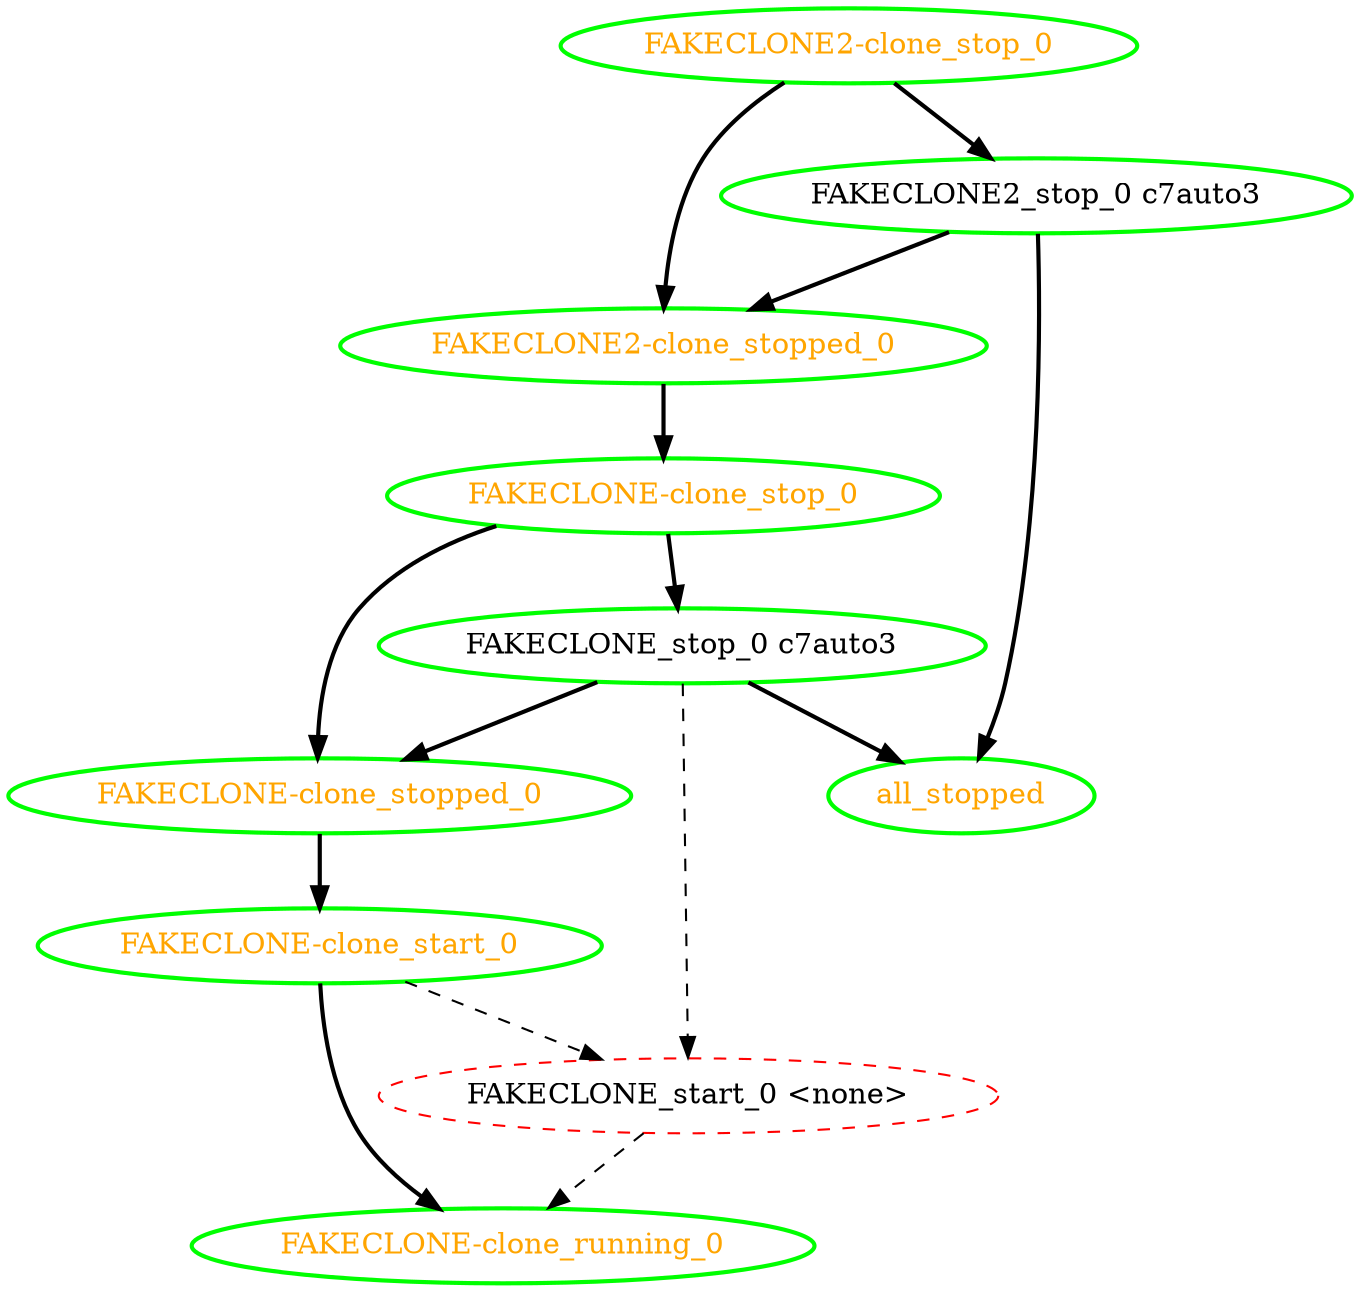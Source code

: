  digraph "g" {
"FAKECLONE-clone_running_0" [ style=bold color="green" fontcolor="orange"]
"FAKECLONE-clone_start_0" -> "FAKECLONE-clone_running_0" [ style = bold]
"FAKECLONE-clone_start_0" -> "FAKECLONE_start_0 <none>" [ style = dashed]
"FAKECLONE-clone_start_0" [ style=bold color="green" fontcolor="orange"]
"FAKECLONE-clone_stop_0" -> "FAKECLONE-clone_stopped_0" [ style = bold]
"FAKECLONE-clone_stop_0" -> "FAKECLONE_stop_0 c7auto3" [ style = bold]
"FAKECLONE-clone_stop_0" [ style=bold color="green" fontcolor="orange"]
"FAKECLONE-clone_stopped_0" -> "FAKECLONE-clone_start_0" [ style = bold]
"FAKECLONE-clone_stopped_0" [ style=bold color="green" fontcolor="orange"]
"FAKECLONE2-clone_stop_0" -> "FAKECLONE2-clone_stopped_0" [ style = bold]
"FAKECLONE2-clone_stop_0" -> "FAKECLONE2_stop_0 c7auto3" [ style = bold]
"FAKECLONE2-clone_stop_0" [ style=bold color="green" fontcolor="orange"]
"FAKECLONE2-clone_stopped_0" -> "FAKECLONE-clone_stop_0" [ style = bold]
"FAKECLONE2-clone_stopped_0" [ style=bold color="green" fontcolor="orange"]
"FAKECLONE2_stop_0 c7auto3" -> "FAKECLONE2-clone_stopped_0" [ style = bold]
"FAKECLONE2_stop_0 c7auto3" -> "all_stopped" [ style = bold]
"FAKECLONE2_stop_0 c7auto3" [ style=bold color="green" fontcolor="black"]
"FAKECLONE_start_0 <none>" -> "FAKECLONE-clone_running_0" [ style = dashed]
"FAKECLONE_start_0 <none>" [ style=dashed color="red" fontcolor="black"]
"FAKECLONE_stop_0 c7auto3" -> "FAKECLONE-clone_stopped_0" [ style = bold]
"FAKECLONE_stop_0 c7auto3" -> "FAKECLONE_start_0 <none>" [ style = dashed]
"FAKECLONE_stop_0 c7auto3" -> "all_stopped" [ style = bold]
"FAKECLONE_stop_0 c7auto3" [ style=bold color="green" fontcolor="black"]
"all_stopped" [ style=bold color="green" fontcolor="orange"]
}
